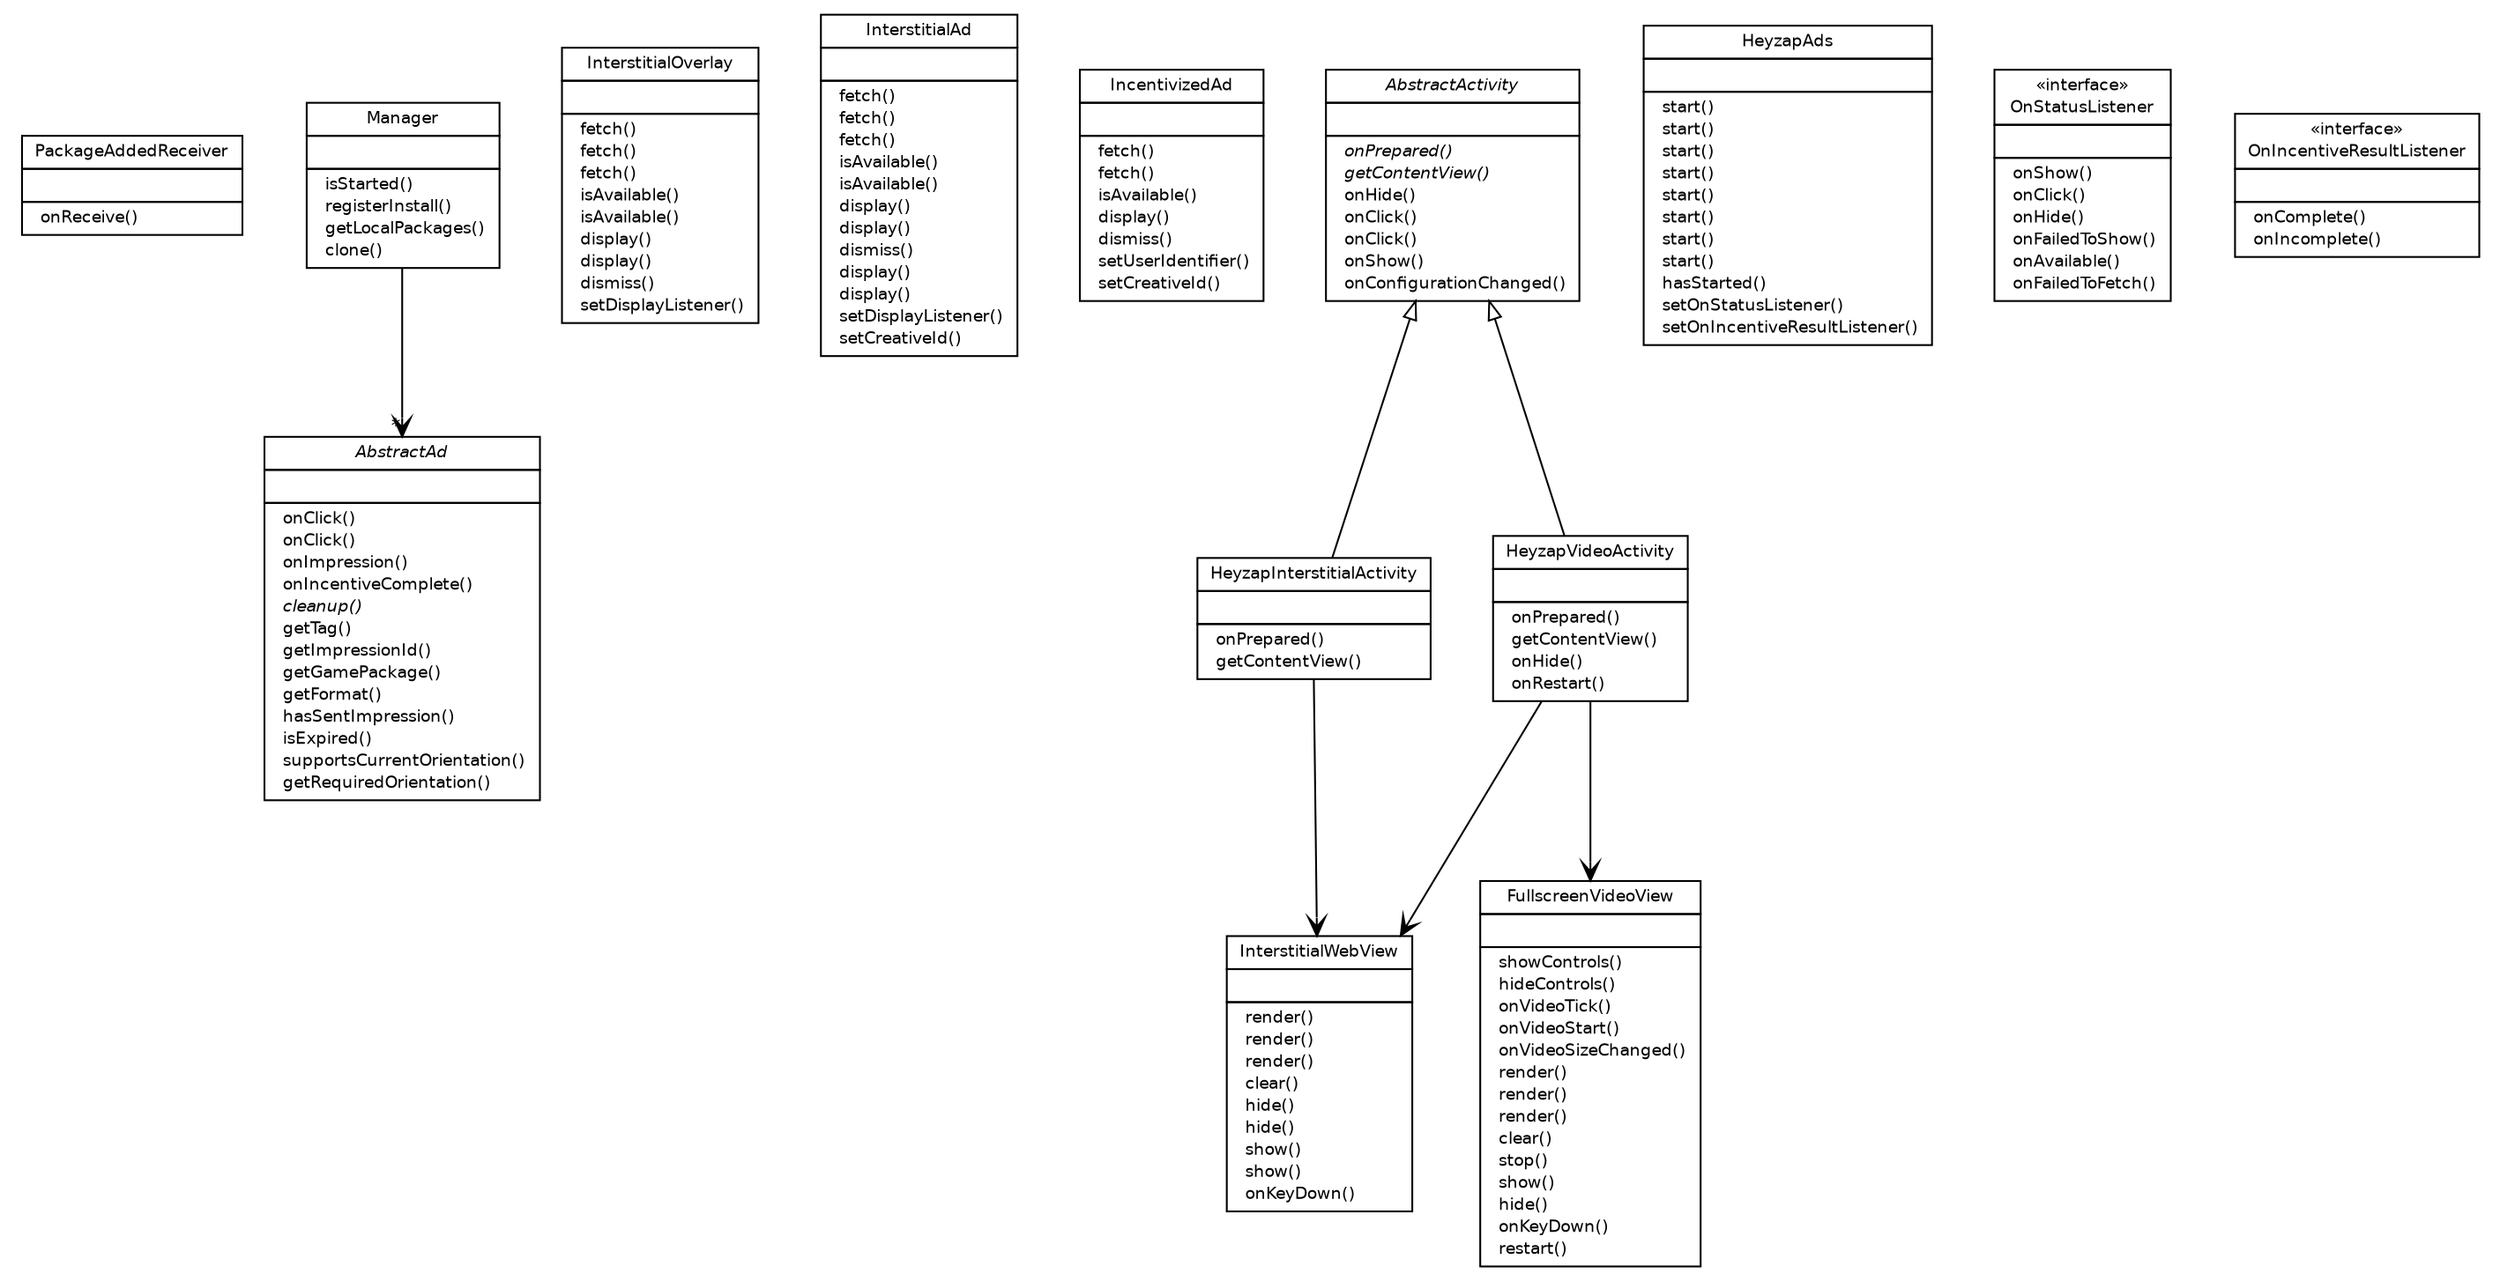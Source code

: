 #!/usr/local/bin/dot
#
# Class diagram 
# Generated by UMLGraph version 5.2 (http://www.umlgraph.org/)
#

digraph G {
	edge [fontname="Helvetica",fontsize=10,labelfontname="Helvetica",labelfontsize=10];
	node [fontname="Helvetica",fontsize=10,shape=plaintext];
	nodesep=0.25;
	ranksep=0.5;
	// com.heyzap.sdk.ads.PackageAddedReceiver
	c347 [label=<<table title="com.heyzap.sdk.ads.PackageAddedReceiver" border="0" cellborder="1" cellspacing="0" cellpadding="2" port="p" href="./PackageAddedReceiver.html">
		<tr><td><table border="0" cellspacing="0" cellpadding="1">
<tr><td align="center" balign="center"> PackageAddedReceiver </td></tr>
		</table></td></tr>
		<tr><td><table border="0" cellspacing="0" cellpadding="1">
<tr><td align="left" balign="left">  </td></tr>
		</table></td></tr>
		<tr><td><table border="0" cellspacing="0" cellpadding="1">
<tr><td align="left" balign="left">  onReceive() </td></tr>
		</table></td></tr>
		</table>>, fontname="Helvetica", fontcolor="black", fontsize=9.0];
	// com.heyzap.sdk.ads.Manager
	c348 [label=<<table title="com.heyzap.sdk.ads.Manager" border="0" cellborder="1" cellspacing="0" cellpadding="2" port="p" href="./Manager.html">
		<tr><td><table border="0" cellspacing="0" cellpadding="1">
<tr><td align="center" balign="center"> Manager </td></tr>
		</table></td></tr>
		<tr><td><table border="0" cellspacing="0" cellpadding="1">
<tr><td align="left" balign="left">  </td></tr>
		</table></td></tr>
		<tr><td><table border="0" cellspacing="0" cellpadding="1">
<tr><td align="left" balign="left">  isStarted() </td></tr>
<tr><td align="left" balign="left">  registerInstall() </td></tr>
<tr><td align="left" balign="left">  getLocalPackages() </td></tr>
<tr><td align="left" balign="left">  clone() </td></tr>
		</table></td></tr>
		</table>>, fontname="Helvetica", fontcolor="black", fontsize=9.0];
	// com.heyzap.sdk.ads.InterstitialOverlay
	c349 [label=<<table title="com.heyzap.sdk.ads.InterstitialOverlay" border="0" cellborder="1" cellspacing="0" cellpadding="2" port="p" href="./InterstitialOverlay.html">
		<tr><td><table border="0" cellspacing="0" cellpadding="1">
<tr><td align="center" balign="center"> InterstitialOverlay </td></tr>
		</table></td></tr>
		<tr><td><table border="0" cellspacing="0" cellpadding="1">
<tr><td align="left" balign="left">  </td></tr>
		</table></td></tr>
		<tr><td><table border="0" cellspacing="0" cellpadding="1">
<tr><td align="left" balign="left">  fetch() </td></tr>
<tr><td align="left" balign="left">  fetch() </td></tr>
<tr><td align="left" balign="left">  fetch() </td></tr>
<tr><td align="left" balign="left">  isAvailable() </td></tr>
<tr><td align="left" balign="left">  isAvailable() </td></tr>
<tr><td align="left" balign="left">  display() </td></tr>
<tr><td align="left" balign="left">  display() </td></tr>
<tr><td align="left" balign="left">  dismiss() </td></tr>
<tr><td align="left" balign="left">  setDisplayListener() </td></tr>
		</table></td></tr>
		</table>>, fontname="Helvetica", fontcolor="black", fontsize=9.0];
	// com.heyzap.sdk.ads.InterstitialAd
	c350 [label=<<table title="com.heyzap.sdk.ads.InterstitialAd" border="0" cellborder="1" cellspacing="0" cellpadding="2" port="p" href="./InterstitialAd.html">
		<tr><td><table border="0" cellspacing="0" cellpadding="1">
<tr><td align="center" balign="center"> InterstitialAd </td></tr>
		</table></td></tr>
		<tr><td><table border="0" cellspacing="0" cellpadding="1">
<tr><td align="left" balign="left">  </td></tr>
		</table></td></tr>
		<tr><td><table border="0" cellspacing="0" cellpadding="1">
<tr><td align="left" balign="left">  fetch() </td></tr>
<tr><td align="left" balign="left">  fetch() </td></tr>
<tr><td align="left" balign="left">  fetch() </td></tr>
<tr><td align="left" balign="left">  isAvailable() </td></tr>
<tr><td align="left" balign="left">  isAvailable() </td></tr>
<tr><td align="left" balign="left">  display() </td></tr>
<tr><td align="left" balign="left">  display() </td></tr>
<tr><td align="left" balign="left">  dismiss() </td></tr>
<tr><td align="left" balign="left">  display() </td></tr>
<tr><td align="left" balign="left">  display() </td></tr>
<tr><td align="left" balign="left">  setDisplayListener() </td></tr>
<tr><td align="left" balign="left">  setCreativeId() </td></tr>
		</table></td></tr>
		</table>>, fontname="Helvetica", fontcolor="black", fontsize=9.0];
	// com.heyzap.sdk.ads.IncentivizedAd
	c351 [label=<<table title="com.heyzap.sdk.ads.IncentivizedAd" border="0" cellborder="1" cellspacing="0" cellpadding="2" port="p" href="./IncentivizedAd.html">
		<tr><td><table border="0" cellspacing="0" cellpadding="1">
<tr><td align="center" balign="center"> IncentivizedAd </td></tr>
		</table></td></tr>
		<tr><td><table border="0" cellspacing="0" cellpadding="1">
<tr><td align="left" balign="left">  </td></tr>
		</table></td></tr>
		<tr><td><table border="0" cellspacing="0" cellpadding="1">
<tr><td align="left" balign="left">  fetch() </td></tr>
<tr><td align="left" balign="left">  fetch() </td></tr>
<tr><td align="left" balign="left">  isAvailable() </td></tr>
<tr><td align="left" balign="left">  display() </td></tr>
<tr><td align="left" balign="left">  dismiss() </td></tr>
<tr><td align="left" balign="left">  setUserIdentifier() </td></tr>
<tr><td align="left" balign="left">  setCreativeId() </td></tr>
		</table></td></tr>
		</table>>, fontname="Helvetica", fontcolor="black", fontsize=9.0];
	// com.heyzap.sdk.ads.HeyzapVideoActivity
	c352 [label=<<table title="com.heyzap.sdk.ads.HeyzapVideoActivity" border="0" cellborder="1" cellspacing="0" cellpadding="2" port="p" href="./HeyzapVideoActivity.html">
		<tr><td><table border="0" cellspacing="0" cellpadding="1">
<tr><td align="center" balign="center"> HeyzapVideoActivity </td></tr>
		</table></td></tr>
		<tr><td><table border="0" cellspacing="0" cellpadding="1">
<tr><td align="left" balign="left">  </td></tr>
		</table></td></tr>
		<tr><td><table border="0" cellspacing="0" cellpadding="1">
<tr><td align="left" balign="left">  onPrepared() </td></tr>
<tr><td align="left" balign="left">  getContentView() </td></tr>
<tr><td align="left" balign="left">  onHide() </td></tr>
<tr><td align="left" balign="left">  onRestart() </td></tr>
		</table></td></tr>
		</table>>, fontname="Helvetica", fontcolor="black", fontsize=9.0];
	// com.heyzap.sdk.ads.HeyzapInterstitialActivity
	c353 [label=<<table title="com.heyzap.sdk.ads.HeyzapInterstitialActivity" border="0" cellborder="1" cellspacing="0" cellpadding="2" port="p" href="./HeyzapInterstitialActivity.html">
		<tr><td><table border="0" cellspacing="0" cellpadding="1">
<tr><td align="center" balign="center"> HeyzapInterstitialActivity </td></tr>
		</table></td></tr>
		<tr><td><table border="0" cellspacing="0" cellpadding="1">
<tr><td align="left" balign="left">  </td></tr>
		</table></td></tr>
		<tr><td><table border="0" cellspacing="0" cellpadding="1">
<tr><td align="left" balign="left">  onPrepared() </td></tr>
<tr><td align="left" balign="left">  getContentView() </td></tr>
		</table></td></tr>
		</table>>, fontname="Helvetica", fontcolor="black", fontsize=9.0];
	// com.heyzap.sdk.ads.HeyzapAds
	c354 [label=<<table title="com.heyzap.sdk.ads.HeyzapAds" border="0" cellborder="1" cellspacing="0" cellpadding="2" port="p" href="./HeyzapAds.html">
		<tr><td><table border="0" cellspacing="0" cellpadding="1">
<tr><td align="center" balign="center"> HeyzapAds </td></tr>
		</table></td></tr>
		<tr><td><table border="0" cellspacing="0" cellpadding="1">
<tr><td align="left" balign="left">  </td></tr>
		</table></td></tr>
		<tr><td><table border="0" cellspacing="0" cellpadding="1">
<tr><td align="left" balign="left">  start() </td></tr>
<tr><td align="left" balign="left">  start() </td></tr>
<tr><td align="left" balign="left">  start() </td></tr>
<tr><td align="left" balign="left">  start() </td></tr>
<tr><td align="left" balign="left">  start() </td></tr>
<tr><td align="left" balign="left">  start() </td></tr>
<tr><td align="left" balign="left">  start() </td></tr>
<tr><td align="left" balign="left">  start() </td></tr>
<tr><td align="left" balign="left">  hasStarted() </td></tr>
<tr><td align="left" balign="left">  setOnStatusListener() </td></tr>
<tr><td align="left" balign="left">  setOnIncentiveResultListener() </td></tr>
		</table></td></tr>
		</table>>, fontname="Helvetica", fontcolor="black", fontsize=9.0];
	// com.heyzap.sdk.ads.HeyzapAds.OnStatusListener
	c355 [label=<<table title="com.heyzap.sdk.ads.HeyzapAds.OnStatusListener" border="0" cellborder="1" cellspacing="0" cellpadding="2" port="p" href="./HeyzapAds.OnStatusListener.html">
		<tr><td><table border="0" cellspacing="0" cellpadding="1">
<tr><td align="center" balign="center"> &#171;interface&#187; </td></tr>
<tr><td align="center" balign="center"> OnStatusListener </td></tr>
		</table></td></tr>
		<tr><td><table border="0" cellspacing="0" cellpadding="1">
<tr><td align="left" balign="left">  </td></tr>
		</table></td></tr>
		<tr><td><table border="0" cellspacing="0" cellpadding="1">
<tr><td align="left" balign="left">  onShow() </td></tr>
<tr><td align="left" balign="left">  onClick() </td></tr>
<tr><td align="left" balign="left">  onHide() </td></tr>
<tr><td align="left" balign="left">  onFailedToShow() </td></tr>
<tr><td align="left" balign="left">  onAvailable() </td></tr>
<tr><td align="left" balign="left">  onFailedToFetch() </td></tr>
		</table></td></tr>
		</table>>, fontname="Helvetica", fontcolor="black", fontsize=9.0];
	// com.heyzap.sdk.ads.HeyzapAds.OnIncentiveResultListener
	c356 [label=<<table title="com.heyzap.sdk.ads.HeyzapAds.OnIncentiveResultListener" border="0" cellborder="1" cellspacing="0" cellpadding="2" port="p" href="./HeyzapAds.OnIncentiveResultListener.html">
		<tr><td><table border="0" cellspacing="0" cellpadding="1">
<tr><td align="center" balign="center"> &#171;interface&#187; </td></tr>
<tr><td align="center" balign="center"> OnIncentiveResultListener </td></tr>
		</table></td></tr>
		<tr><td><table border="0" cellspacing="0" cellpadding="1">
<tr><td align="left" balign="left">  </td></tr>
		</table></td></tr>
		<tr><td><table border="0" cellspacing="0" cellpadding="1">
<tr><td align="left" balign="left">  onComplete() </td></tr>
<tr><td align="left" balign="left">  onIncomplete() </td></tr>
		</table></td></tr>
		</table>>, fontname="Helvetica", fontcolor="black", fontsize=9.0];
	//com.heyzap.sdk.ads.HeyzapVideoActivity extends com.heyzap.sdk.ads.AbstractActivity
	c372:p -> c352:p [dir=back,arrowtail=empty];
	//com.heyzap.sdk.ads.HeyzapInterstitialActivity extends com.heyzap.sdk.ads.AbstractActivity
	c372:p -> c353:p [dir=back,arrowtail=empty];
	// com.heyzap.sdk.ads.Manager NAVASSOC com.heyzap.sdk.ads.AbstractAd
	c348:p -> c373:p [taillabel="", label="", headlabel="*", fontname="Helvetica", fontcolor="black", fontsize=10.0, color="black", arrowhead=open];
	// com.heyzap.sdk.ads.HeyzapVideoActivity NAVASSOC com.heyzap.sdk.ads.InterstitialWebView
	c352:p -> c374:p [taillabel="", label="", headlabel="", fontname="Helvetica", fontcolor="black", fontsize=10.0, color="black", arrowhead=open];
	// com.heyzap.sdk.ads.HeyzapVideoActivity NAVASSOC com.heyzap.sdk.ads.FullscreenVideoView
	c352:p -> c375:p [taillabel="", label="", headlabel="", fontname="Helvetica", fontcolor="black", fontsize=10.0, color="black", arrowhead=open];
	// com.heyzap.sdk.ads.HeyzapInterstitialActivity NAVASSOC com.heyzap.sdk.ads.InterstitialWebView
	c353:p -> c374:p [taillabel="", label="", headlabel="", fontname="Helvetica", fontcolor="black", fontsize=10.0, color="black", arrowhead=open];
	// com.heyzap.sdk.ads.FullscreenVideoView
	c375 [label=<<table title="com.heyzap.sdk.ads.FullscreenVideoView" border="0" cellborder="1" cellspacing="0" cellpadding="2" port="p" href="http://java.sun.com/j2se/1.4.2/docs/api/com/heyzap/sdk/ads/FullscreenVideoView.html">
		<tr><td><table border="0" cellspacing="0" cellpadding="1">
<tr><td align="center" balign="center"> FullscreenVideoView </td></tr>
		</table></td></tr>
		<tr><td><table border="0" cellspacing="0" cellpadding="1">
<tr><td align="left" balign="left">  </td></tr>
		</table></td></tr>
		<tr><td><table border="0" cellspacing="0" cellpadding="1">
<tr><td align="left" balign="left">  showControls() </td></tr>
<tr><td align="left" balign="left">  hideControls() </td></tr>
<tr><td align="left" balign="left">  onVideoTick() </td></tr>
<tr><td align="left" balign="left">  onVideoStart() </td></tr>
<tr><td align="left" balign="left">  onVideoSizeChanged() </td></tr>
<tr><td align="left" balign="left">  render() </td></tr>
<tr><td align="left" balign="left">  render() </td></tr>
<tr><td align="left" balign="left">  render() </td></tr>
<tr><td align="left" balign="left">  clear() </td></tr>
<tr><td align="left" balign="left">  stop() </td></tr>
<tr><td align="left" balign="left">  show() </td></tr>
<tr><td align="left" balign="left">  hide() </td></tr>
<tr><td align="left" balign="left">  onKeyDown() </td></tr>
<tr><td align="left" balign="left">  restart() </td></tr>
		</table></td></tr>
		</table>>, fontname="Helvetica", fontcolor="black", fontsize=9.0];
	// com.heyzap.sdk.ads.AbstractActivity
	c372 [label=<<table title="com.heyzap.sdk.ads.AbstractActivity" border="0" cellborder="1" cellspacing="0" cellpadding="2" port="p" href="http://java.sun.com/j2se/1.4.2/docs/api/com/heyzap/sdk/ads/AbstractActivity.html">
		<tr><td><table border="0" cellspacing="0" cellpadding="1">
<tr><td align="center" balign="center"><font face="Helvetica-Oblique"> AbstractActivity </font></td></tr>
		</table></td></tr>
		<tr><td><table border="0" cellspacing="0" cellpadding="1">
<tr><td align="left" balign="left">  </td></tr>
		</table></td></tr>
		<tr><td><table border="0" cellspacing="0" cellpadding="1">
<tr><td align="left" balign="left"><font face="Helvetica-Oblique" point-size="9.0">  onPrepared() </font></td></tr>
<tr><td align="left" balign="left"><font face="Helvetica-Oblique" point-size="9.0">  getContentView() </font></td></tr>
<tr><td align="left" balign="left">  onHide() </td></tr>
<tr><td align="left" balign="left">  onClick() </td></tr>
<tr><td align="left" balign="left">  onClick() </td></tr>
<tr><td align="left" balign="left">  onShow() </td></tr>
<tr><td align="left" balign="left">  onConfigurationChanged() </td></tr>
		</table></td></tr>
		</table>>, fontname="Helvetica", fontcolor="black", fontsize=9.0];
	// com.heyzap.sdk.ads.AbstractAd
	c373 [label=<<table title="com.heyzap.sdk.ads.AbstractAd" border="0" cellborder="1" cellspacing="0" cellpadding="2" port="p" href="http://java.sun.com/j2se/1.4.2/docs/api/com/heyzap/sdk/ads/AbstractAd.html">
		<tr><td><table border="0" cellspacing="0" cellpadding="1">
<tr><td align="center" balign="center"><font face="Helvetica-Oblique"> AbstractAd </font></td></tr>
		</table></td></tr>
		<tr><td><table border="0" cellspacing="0" cellpadding="1">
<tr><td align="left" balign="left">  </td></tr>
		</table></td></tr>
		<tr><td><table border="0" cellspacing="0" cellpadding="1">
<tr><td align="left" balign="left">  onClick() </td></tr>
<tr><td align="left" balign="left">  onClick() </td></tr>
<tr><td align="left" balign="left">  onImpression() </td></tr>
<tr><td align="left" balign="left">  onIncentiveComplete() </td></tr>
<tr><td align="left" balign="left"><font face="Helvetica-Oblique" point-size="9.0">  cleanup() </font></td></tr>
<tr><td align="left" balign="left">  getTag() </td></tr>
<tr><td align="left" balign="left">  getImpressionId() </td></tr>
<tr><td align="left" balign="left">  getGamePackage() </td></tr>
<tr><td align="left" balign="left">  getFormat() </td></tr>
<tr><td align="left" balign="left">  hasSentImpression() </td></tr>
<tr><td align="left" balign="left">  isExpired() </td></tr>
<tr><td align="left" balign="left">  supportsCurrentOrientation() </td></tr>
<tr><td align="left" balign="left">  getRequiredOrientation() </td></tr>
		</table></td></tr>
		</table>>, fontname="Helvetica", fontcolor="black", fontsize=9.0];
	// com.heyzap.sdk.ads.InterstitialWebView
	c374 [label=<<table title="com.heyzap.sdk.ads.InterstitialWebView" border="0" cellborder="1" cellspacing="0" cellpadding="2" port="p" href="http://java.sun.com/j2se/1.4.2/docs/api/com/heyzap/sdk/ads/InterstitialWebView.html">
		<tr><td><table border="0" cellspacing="0" cellpadding="1">
<tr><td align="center" balign="center"> InterstitialWebView </td></tr>
		</table></td></tr>
		<tr><td><table border="0" cellspacing="0" cellpadding="1">
<tr><td align="left" balign="left">  </td></tr>
		</table></td></tr>
		<tr><td><table border="0" cellspacing="0" cellpadding="1">
<tr><td align="left" balign="left">  render() </td></tr>
<tr><td align="left" balign="left">  render() </td></tr>
<tr><td align="left" balign="left">  render() </td></tr>
<tr><td align="left" balign="left">  clear() </td></tr>
<tr><td align="left" balign="left">  hide() </td></tr>
<tr><td align="left" balign="left">  hide() </td></tr>
<tr><td align="left" balign="left">  show() </td></tr>
<tr><td align="left" balign="left">  show() </td></tr>
<tr><td align="left" balign="left">  onKeyDown() </td></tr>
		</table></td></tr>
		</table>>, fontname="Helvetica", fontcolor="black", fontsize=9.0];
}

